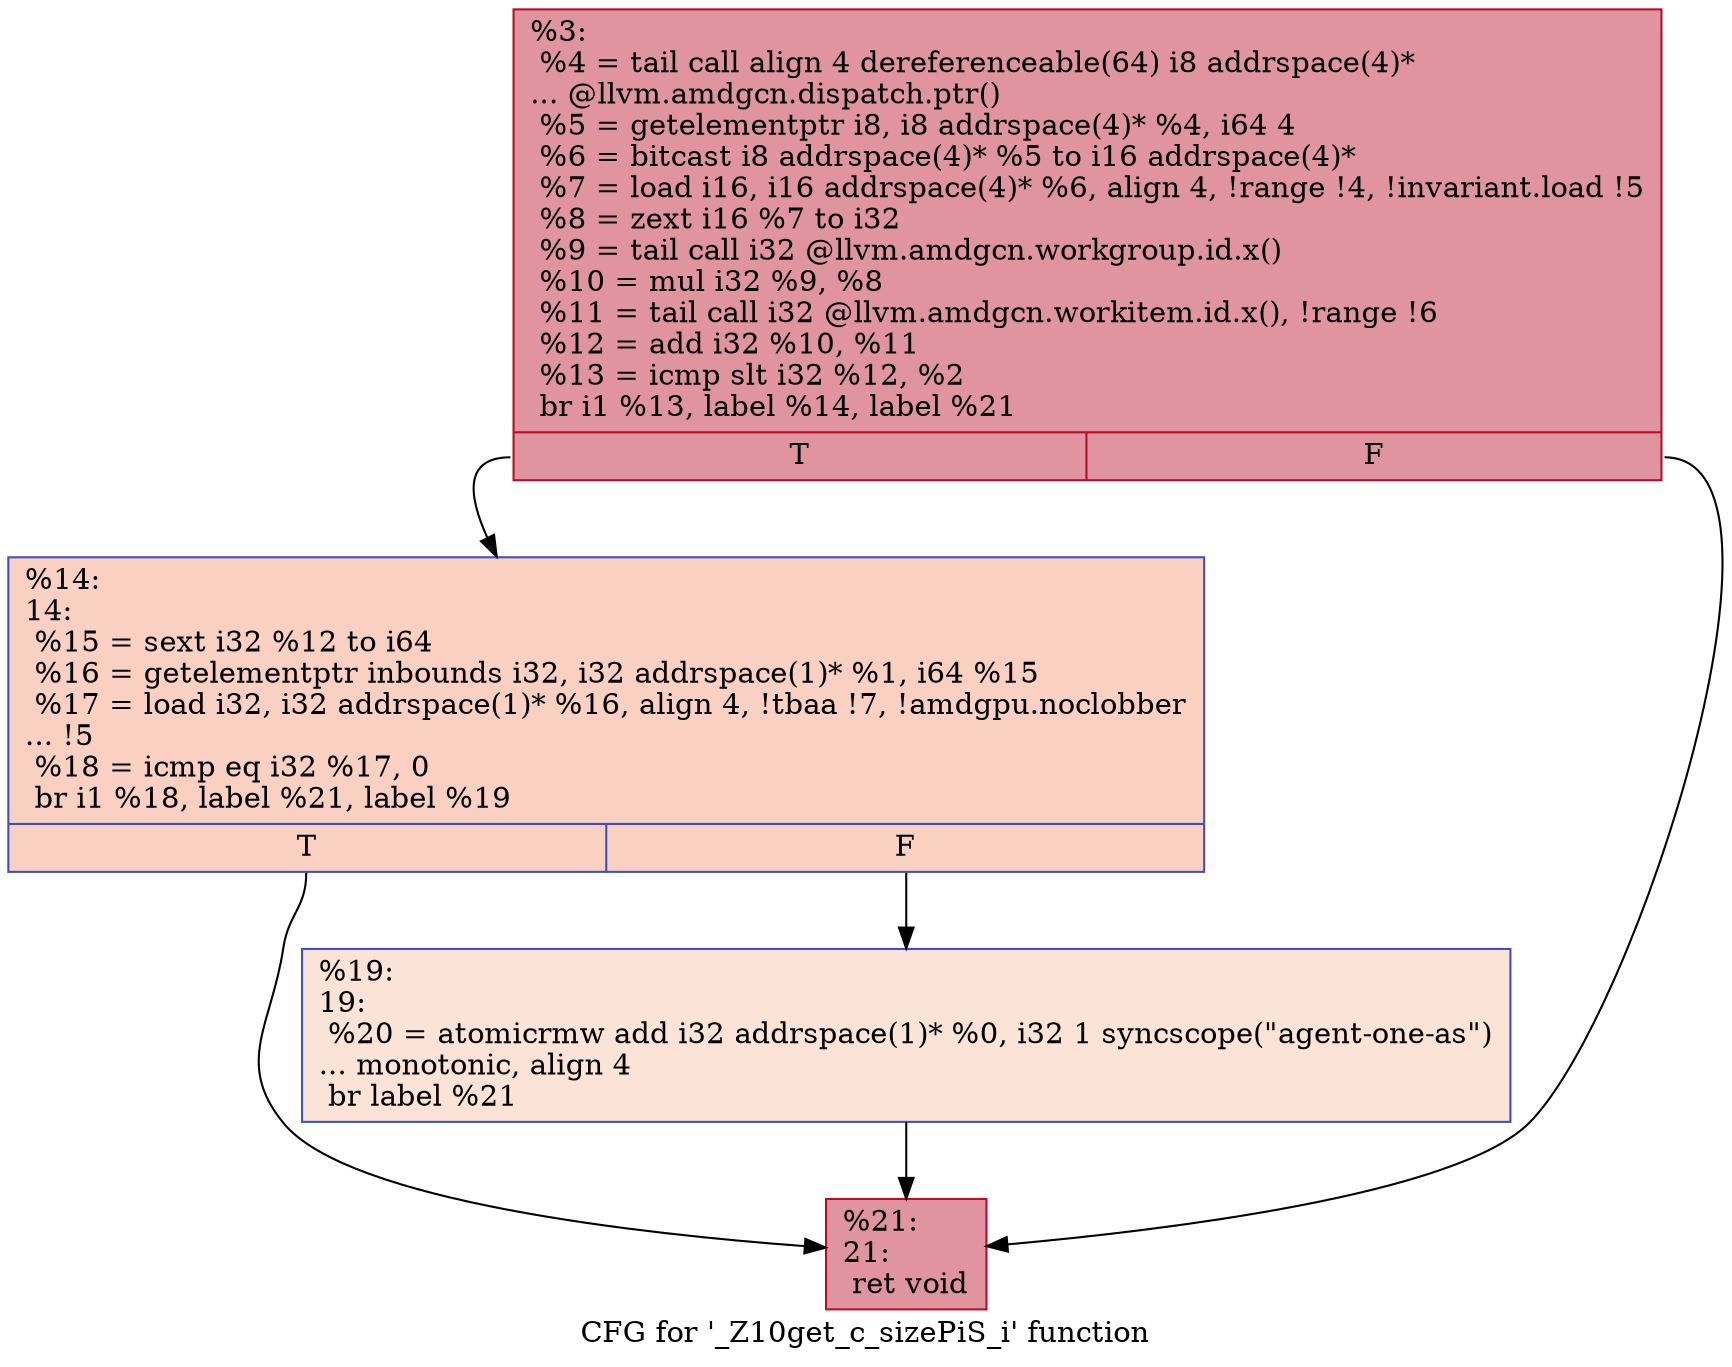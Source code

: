 digraph "CFG for '_Z10get_c_sizePiS_i' function" {
	label="CFG for '_Z10get_c_sizePiS_i' function";

	Node0x60fa010 [shape=record,color="#b70d28ff", style=filled, fillcolor="#b70d2870",label="{%3:\l  %4 = tail call align 4 dereferenceable(64) i8 addrspace(4)*\l... @llvm.amdgcn.dispatch.ptr()\l  %5 = getelementptr i8, i8 addrspace(4)* %4, i64 4\l  %6 = bitcast i8 addrspace(4)* %5 to i16 addrspace(4)*\l  %7 = load i16, i16 addrspace(4)* %6, align 4, !range !4, !invariant.load !5\l  %8 = zext i16 %7 to i32\l  %9 = tail call i32 @llvm.amdgcn.workgroup.id.x()\l  %10 = mul i32 %9, %8\l  %11 = tail call i32 @llvm.amdgcn.workitem.id.x(), !range !6\l  %12 = add i32 %10, %11\l  %13 = icmp slt i32 %12, %2\l  br i1 %13, label %14, label %21\l|{<s0>T|<s1>F}}"];
	Node0x60fa010:s0 -> Node0x60fbf10;
	Node0x60fa010:s1 -> Node0x60fbfa0;
	Node0x60fbf10 [shape=record,color="#3d50c3ff", style=filled, fillcolor="#f3947570",label="{%14:\l14:                                               \l  %15 = sext i32 %12 to i64\l  %16 = getelementptr inbounds i32, i32 addrspace(1)* %1, i64 %15\l  %17 = load i32, i32 addrspace(1)* %16, align 4, !tbaa !7, !amdgpu.noclobber\l... !5\l  %18 = icmp eq i32 %17, 0\l  br i1 %18, label %21, label %19\l|{<s0>T|<s1>F}}"];
	Node0x60fbf10:s0 -> Node0x60fbfa0;
	Node0x60fbf10:s1 -> Node0x60fcb20;
	Node0x60fcb20 [shape=record,color="#3d50c3ff", style=filled, fillcolor="#f6bfa670",label="{%19:\l19:                                               \l  %20 = atomicrmw add i32 addrspace(1)* %0, i32 1 syncscope(\"agent-one-as\")\l... monotonic, align 4\l  br label %21\l}"];
	Node0x60fcb20 -> Node0x60fbfa0;
	Node0x60fbfa0 [shape=record,color="#b70d28ff", style=filled, fillcolor="#b70d2870",label="{%21:\l21:                                               \l  ret void\l}"];
}
